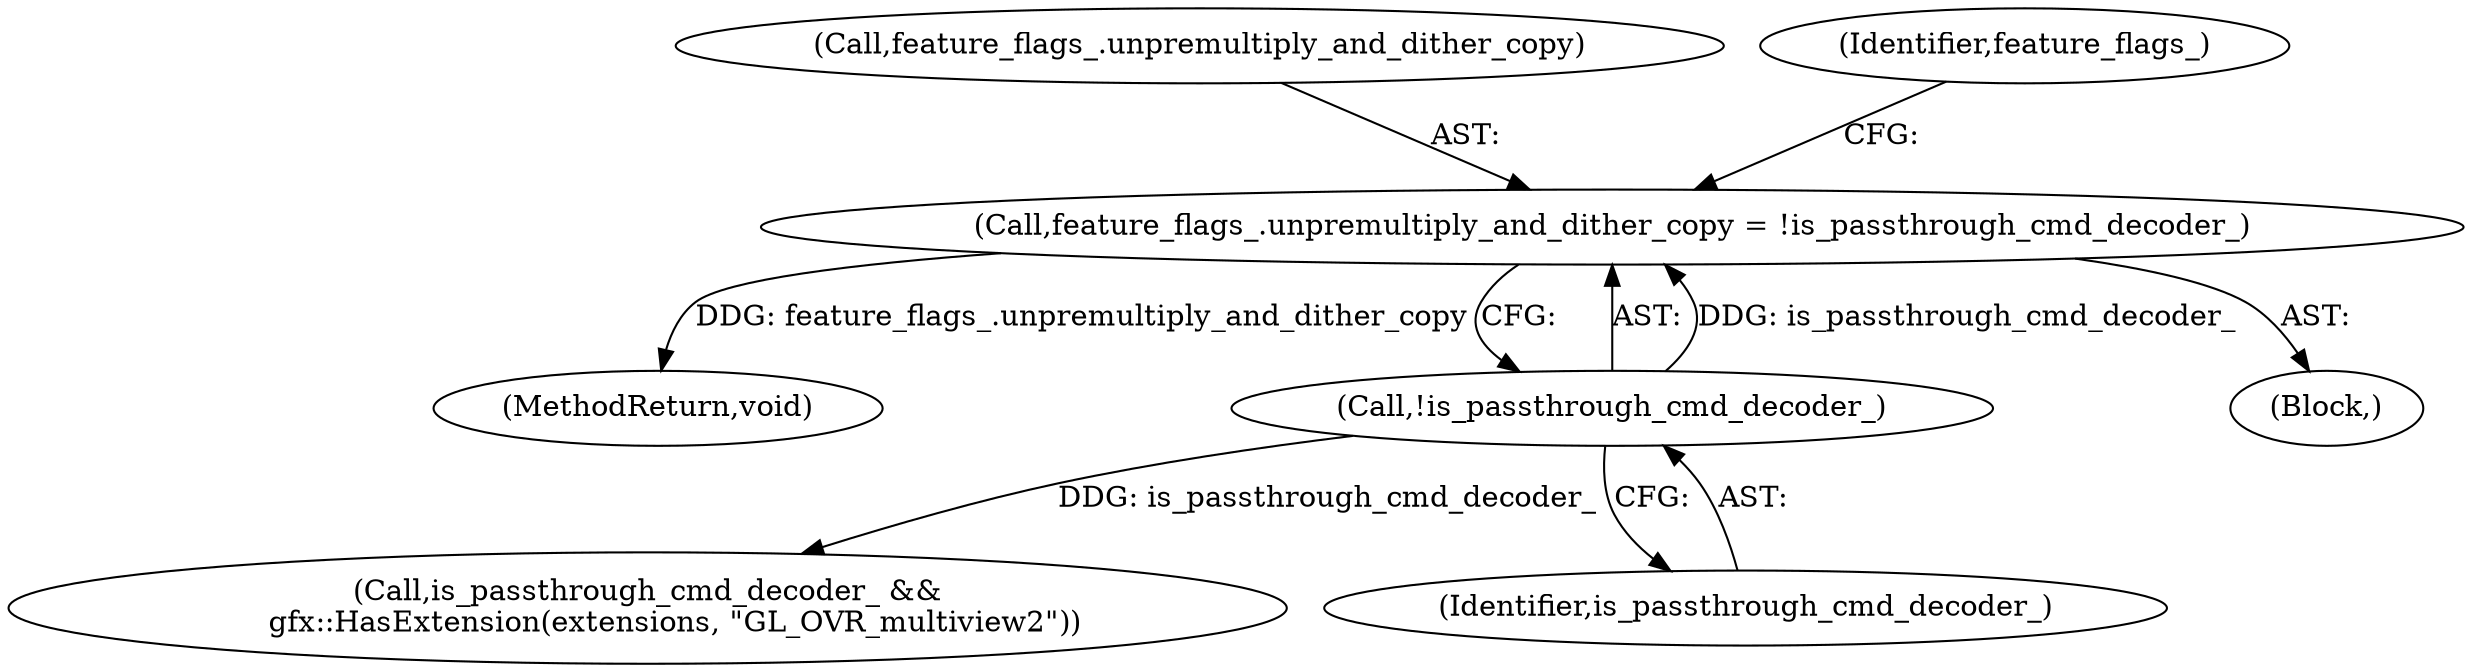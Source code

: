 digraph "0_Chrome_a4150b688a754d3d10d2ca385155b1c95d77d6ae_0@API" {
"1002327" [label="(Call,feature_flags_.unpremultiply_and_dither_copy = !is_passthrough_cmd_decoder_)"];
"1002331" [label="(Call,!is_passthrough_cmd_decoder_)"];
"1002328" [label="(Call,feature_flags_.unpremultiply_and_dither_copy)"];
"1002331" [label="(Call,!is_passthrough_cmd_decoder_)"];
"1002365" [label="(Call,is_passthrough_cmd_decoder_ &&\n      gfx::HasExtension(extensions, \"GL_OVR_multiview2\"))"];
"1002478" [label="(MethodReturn,void)"];
"1002327" [label="(Call,feature_flags_.unpremultiply_and_dither_copy = !is_passthrough_cmd_decoder_)"];
"1002335" [label="(Identifier,feature_flags_)"];
"1000101" [label="(Block,)"];
"1002332" [label="(Identifier,is_passthrough_cmd_decoder_)"];
"1002327" -> "1000101"  [label="AST: "];
"1002327" -> "1002331"  [label="CFG: "];
"1002328" -> "1002327"  [label="AST: "];
"1002331" -> "1002327"  [label="AST: "];
"1002335" -> "1002327"  [label="CFG: "];
"1002327" -> "1002478"  [label="DDG: feature_flags_.unpremultiply_and_dither_copy"];
"1002331" -> "1002327"  [label="DDG: is_passthrough_cmd_decoder_"];
"1002331" -> "1002332"  [label="CFG: "];
"1002332" -> "1002331"  [label="AST: "];
"1002331" -> "1002365"  [label="DDG: is_passthrough_cmd_decoder_"];
}
